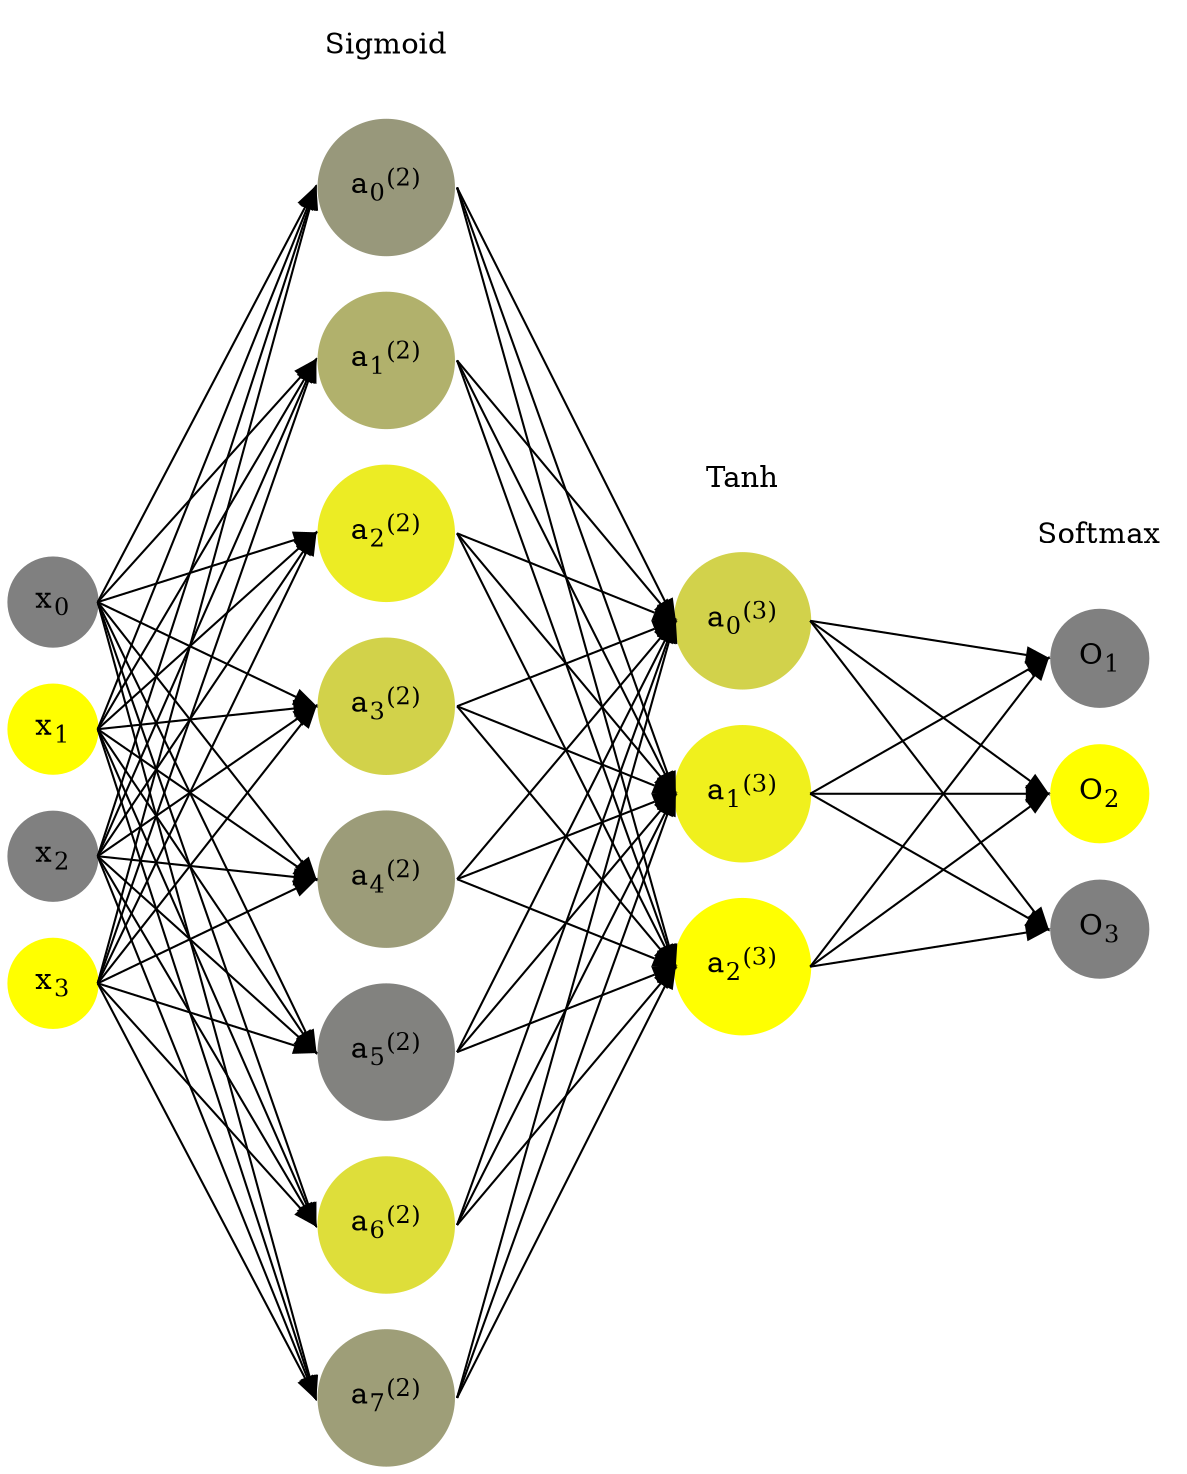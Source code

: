 digraph G {
	rankdir = LR;
	splines=false;
	edge[style=invis];
	ranksep= 1.4;
	{
	node [shape=circle, color="0.1667, 0.0, 0.5", style=filled, fillcolor="0.1667, 0.0, 0.5"];
	x0 [label=<x<sub>0</sub>>];
	}
	{
	node [shape=circle, color="0.1667, 1.0, 1.0", style=filled, fillcolor="0.1667, 1.0, 1.0"];
	x1 [label=<x<sub>1</sub>>];
	}
	{
	node [shape=circle, color="0.1667, 0.0, 0.5", style=filled, fillcolor="0.1667, 0.0, 0.5"];
	x2 [label=<x<sub>2</sub>>];
	}
	{
	node [shape=circle, color="0.1667, 1.0, 1.0", style=filled, fillcolor="0.1667, 1.0, 1.0"];
	x3 [label=<x<sub>3</sub>>];
	}
	{
	node [shape=circle, color="0.1667, 0.188126, 0.594063", style=filled, fillcolor="0.1667, 0.188126, 0.594063"];
	a02 [label=<a<sub>0</sub><sup>(2)</sup>>];
	}
	{
	node [shape=circle, color="0.1667, 0.388167, 0.694084", style=filled, fillcolor="0.1667, 0.388167, 0.694084"];
	a12 [label=<a<sub>1</sub><sup>(2)</sup>>];
	}
	{
	node [shape=circle, color="0.1667, 0.846812, 0.923406", style=filled, fillcolor="0.1667, 0.846812, 0.923406"];
	a22 [label=<a<sub>2</sub><sup>(2)</sup>>];
	}
	{
	node [shape=circle, color="0.1667, 0.643974, 0.821987", style=filled, fillcolor="0.1667, 0.643974, 0.821987"];
	a32 [label=<a<sub>3</sub><sup>(2)</sup>>];
	}
	{
	node [shape=circle, color="0.1667, 0.226275, 0.613137", style=filled, fillcolor="0.1667, 0.226275, 0.613137"];
	a42 [label=<a<sub>4</sub><sup>(2)</sup>>];
	}
	{
	node [shape=circle, color="0.1667, 0.019955, 0.509977", style=filled, fillcolor="0.1667, 0.019955, 0.509977"];
	a52 [label=<a<sub>5</sub><sup>(2)</sup>>];
	}
	{
	node [shape=circle, color="0.1667, 0.739487, 0.869744", style=filled, fillcolor="0.1667, 0.739487, 0.869744"];
	a62 [label=<a<sub>6</sub><sup>(2)</sup>>];
	}
	{
	node [shape=circle, color="0.1667, 0.238936, 0.619468", style=filled, fillcolor="0.1667, 0.238936, 0.619468"];
	a72 [label=<a<sub>7</sub><sup>(2)</sup>>];
	}
	{
	node [shape=circle, color="0.1667, 0.642304, 0.821152", style=filled, fillcolor="0.1667, 0.642304, 0.821152"];
	a03 [label=<a<sub>0</sub><sup>(3)</sup>>];
	}
	{
	node [shape=circle, color="0.1667, 0.877777, 0.938888", style=filled, fillcolor="0.1667, 0.877777, 0.938888"];
	a13 [label=<a<sub>1</sub><sup>(3)</sup>>];
	}
	{
	node [shape=circle, color="0.1667, 0.993769, 0.996884", style=filled, fillcolor="0.1667, 0.993769, 0.996884"];
	a23 [label=<a<sub>2</sub><sup>(3)</sup>>];
	}
	{
	node [shape=circle, color="0.1667, 0.0, 0.5", style=filled, fillcolor="0.1667, 0.0, 0.5"];
	O1 [label=<O<sub>1</sub>>];
	}
	{
	node [shape=circle, color="0.1667, 1.0, 1.0", style=filled, fillcolor="0.1667, 1.0, 1.0"];
	O2 [label=<O<sub>2</sub>>];
	}
	{
	node [shape=circle, color="0.1667, 0.0, 0.5", style=filled, fillcolor="0.1667, 0.0, 0.5"];
	O3 [label=<O<sub>3</sub>>];
	}
	{
	rank=same;
	x0->x1->x2->x3;
	}
	{
	rank=same;
	a02->a12->a22->a32->a42->a52->a62->a72;
	}
	{
	rank=same;
	a03->a13->a23;
	}
	{
	rank=same;
	O1->O2->O3;
	}
	l1 [shape=plaintext,label="Sigmoid"];
	l1->a02;
	{rank=same; l1;a02};
	l2 [shape=plaintext,label="Tanh"];
	l2->a03;
	{rank=same; l2;a03};
	l3 [shape=plaintext,label="Softmax"];
	l3->O1;
	{rank=same; l3;O1};
edge[style=solid, tailport=e, headport=w];
	{x0;x1;x2;x3} -> {a02;a12;a22;a32;a42;a52;a62;a72};
	{a02;a12;a22;a32;a42;a52;a62;a72} -> {a03;a13;a23};
	{a03;a13;a23} -> {O1,O2,O3};
}